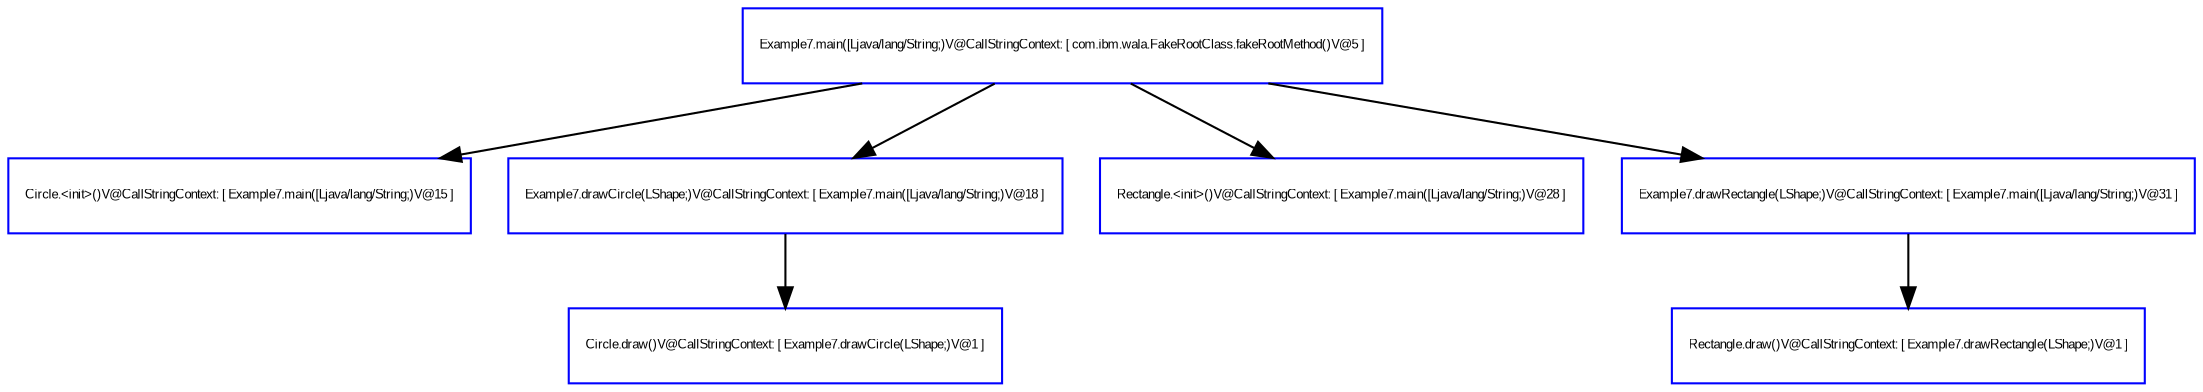 digraph "DirectedGraph" {
graph [concentrate = true];center=true;fontsize=6;node [ color=blue,shape="box"fontsize=6,fontcolor=black,fontname=Arial];edge [ color=black,fontsize=6,fontcolor=black,fontname=Arial]; 
   "Example7.main([Ljava/lang/String;)V@CallStringContext: [ com.ibm.wala.FakeRootClass.fakeRootMethod()V@5 ]" [ label="Example7.main([Ljava/lang/String;)V@CallStringContext: [ com.ibm.wala.FakeRootClass.fakeRootMethod()V@5 ]"]
   "Circle.<init>()V@CallStringContext: [ Example7.main([Ljava/lang/String;)V@15 ]" [ label="Circle.<init>()V@CallStringContext: [ Example7.main([Ljava/lang/String;)V@15 ]"]
   "Example7.drawCircle(LShape;)V@CallStringContext: [ Example7.main([Ljava/lang/String;)V@18 ]" [ label="Example7.drawCircle(LShape;)V@CallStringContext: [ Example7.main([Ljava/lang/String;)V@18 ]"]
   "Rectangle.<init>()V@CallStringContext: [ Example7.main([Ljava/lang/String;)V@28 ]" [ label="Rectangle.<init>()V@CallStringContext: [ Example7.main([Ljava/lang/String;)V@28 ]"]
   "Example7.drawRectangle(LShape;)V@CallStringContext: [ Example7.main([Ljava/lang/String;)V@31 ]" [ label="Example7.drawRectangle(LShape;)V@CallStringContext: [ Example7.main([Ljava/lang/String;)V@31 ]"]
   "Circle.draw()V@CallStringContext: [ Example7.drawCircle(LShape;)V@1 ]" [ label="Circle.draw()V@CallStringContext: [ Example7.drawCircle(LShape;)V@1 ]"]
   "Rectangle.draw()V@CallStringContext: [ Example7.drawRectangle(LShape;)V@1 ]" [ label="Rectangle.draw()V@CallStringContext: [ Example7.drawRectangle(LShape;)V@1 ]"]
 "Example7.main([Ljava/lang/String;)V@CallStringContext: [ com.ibm.wala.FakeRootClass.fakeRootMethod()V@5 ]" -> "Circle.<init>()V@CallStringContext: [ Example7.main([Ljava/lang/String;)V@15 ]" 
 "Example7.main([Ljava/lang/String;)V@CallStringContext: [ com.ibm.wala.FakeRootClass.fakeRootMethod()V@5 ]" -> "Example7.drawCircle(LShape;)V@CallStringContext: [ Example7.main([Ljava/lang/String;)V@18 ]" 
 "Example7.main([Ljava/lang/String;)V@CallStringContext: [ com.ibm.wala.FakeRootClass.fakeRootMethod()V@5 ]" -> "Rectangle.<init>()V@CallStringContext: [ Example7.main([Ljava/lang/String;)V@28 ]" 
 "Example7.main([Ljava/lang/String;)V@CallStringContext: [ com.ibm.wala.FakeRootClass.fakeRootMethod()V@5 ]" -> "Example7.drawRectangle(LShape;)V@CallStringContext: [ Example7.main([Ljava/lang/String;)V@31 ]" 
 "Example7.drawCircle(LShape;)V@CallStringContext: [ Example7.main([Ljava/lang/String;)V@18 ]" -> "Circle.draw()V@CallStringContext: [ Example7.drawCircle(LShape;)V@1 ]" 
 "Example7.drawRectangle(LShape;)V@CallStringContext: [ Example7.main([Ljava/lang/String;)V@31 ]" -> "Rectangle.draw()V@CallStringContext: [ Example7.drawRectangle(LShape;)V@1 ]" 

}